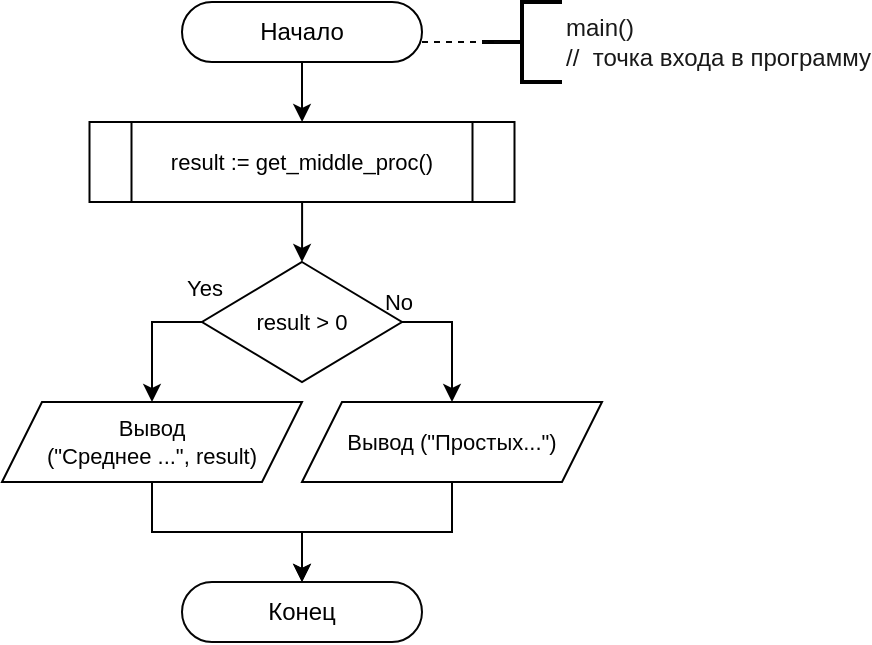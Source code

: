 <mxfile version="22.0.3" type="device">
  <diagram id="C5RBs43oDa-KdzZeNtuy" name="Page-1">
    <mxGraphModel dx="881" dy="1234" grid="1" gridSize="10" guides="1" tooltips="1" connect="1" arrows="1" fold="1" page="1" pageScale="1" pageWidth="827" pageHeight="1169" background="#ffffff" math="0" shadow="0">
      <root>
        <mxCell id="WIyWlLk6GJQsqaUBKTNV-0" />
        <mxCell id="WIyWlLk6GJQsqaUBKTNV-1" parent="WIyWlLk6GJQsqaUBKTNV-0" />
        <mxCell id="7rk8FqluITNVabQejNGv-0" style="edgeStyle=orthogonalEdgeStyle;rounded=0;orthogonalLoop=1;jettySize=auto;html=1;fillColor=none;strokeColor=#000000;" edge="1" parent="WIyWlLk6GJQsqaUBKTNV-1" source="WIyWlLk6GJQsqaUBKTNV-3" target="vsL5W6VhsvwQeHXMyWO6-37">
          <mxGeometry relative="1" as="geometry" />
        </mxCell>
        <mxCell id="WIyWlLk6GJQsqaUBKTNV-3" value="&lt;font color=&quot;#000000&quot;&gt;Начало&lt;/font&gt;" style="rounded=1;whiteSpace=wrap;html=1;fontSize=12;glass=0;strokeWidth=1;shadow=0;arcSize=50;strokeColor=#000000;fillColor=none;" parent="WIyWlLk6GJQsqaUBKTNV-1" vertex="1">
          <mxGeometry x="160" y="80" width="120" height="30" as="geometry" />
        </mxCell>
        <mxCell id="Qi15xtnJ09Df0GoSAWtn-0" value="&lt;font color=&quot;#191919&quot;&gt;main()&lt;br&gt;//&amp;nbsp; точка входа в программу&lt;br&gt;&lt;/font&gt;" style="strokeWidth=2;html=1;shape=mxgraph.flowchart.annotation_2;align=left;labelPosition=right;pointerEvents=1;strokeColor=#000000;" parent="WIyWlLk6GJQsqaUBKTNV-1" vertex="1">
          <mxGeometry x="310" y="80" width="40" height="40" as="geometry" />
        </mxCell>
        <mxCell id="Qi15xtnJ09Df0GoSAWtn-2" style="edgeStyle=orthogonalEdgeStyle;rounded=0;orthogonalLoop=1;jettySize=auto;html=1;entryX=0.27;entryY=0.5;entryDx=0;entryDy=0;entryPerimeter=0;dashed=1;endArrow=none;endFill=0;strokeColor=#050505;" parent="WIyWlLk6GJQsqaUBKTNV-1" source="WIyWlLk6GJQsqaUBKTNV-3" target="Qi15xtnJ09Df0GoSAWtn-0" edge="1">
          <mxGeometry relative="1" as="geometry">
            <Array as="points">
              <mxPoint x="310" y="100" />
              <mxPoint x="310" y="100" />
            </Array>
          </mxGeometry>
        </mxCell>
        <mxCell id="Qi15xtnJ09Df0GoSAWtn-17" value="&lt;font color=&quot;#000000&quot;&gt;Конец&lt;/font&gt;" style="rounded=1;whiteSpace=wrap;html=1;fontSize=12;glass=0;strokeWidth=1;shadow=0;arcSize=50;strokeColor=#050505;fillColor=none;" parent="WIyWlLk6GJQsqaUBKTNV-1" vertex="1">
          <mxGeometry x="160" y="370" width="120" height="30" as="geometry" />
        </mxCell>
        <mxCell id="vsL5W6VhsvwQeHXMyWO6-39" style="edgeStyle=orthogonalEdgeStyle;rounded=0;orthogonalLoop=1;jettySize=auto;html=1;strokeColor=#000000;exitX=0;exitY=0.5;exitDx=0;exitDy=0;exitPerimeter=0;" parent="WIyWlLk6GJQsqaUBKTNV-1" source="vsL5W6VhsvwQeHXMyWO6-10" target="vsL5W6VhsvwQeHXMyWO6-19" edge="1">
          <mxGeometry relative="1" as="geometry" />
        </mxCell>
        <mxCell id="vsL5W6VhsvwQeHXMyWO6-40" value="Yes" style="edgeLabel;html=1;align=center;verticalAlign=middle;resizable=0;points=[];labelBackgroundColor=none;fontColor=#000000;" parent="vsL5W6VhsvwQeHXMyWO6-39" vertex="1" connectable="0">
          <mxGeometry x="-0.563" relative="1" as="geometry">
            <mxPoint x="15" y="-17" as="offset" />
          </mxGeometry>
        </mxCell>
        <mxCell id="vsL5W6VhsvwQeHXMyWO6-42" style="edgeStyle=orthogonalEdgeStyle;rounded=0;orthogonalLoop=1;jettySize=auto;html=1;strokeColor=#000000;exitX=1;exitY=0.5;exitDx=0;exitDy=0;exitPerimeter=0;" parent="WIyWlLk6GJQsqaUBKTNV-1" source="vsL5W6VhsvwQeHXMyWO6-10" target="vsL5W6VhsvwQeHXMyWO6-41" edge="1">
          <mxGeometry relative="1" as="geometry" />
        </mxCell>
        <mxCell id="vsL5W6VhsvwQeHXMyWO6-43" value="No" style="edgeLabel;html=1;align=center;verticalAlign=middle;resizable=0;points=[];labelBackgroundColor=none;fontColor=#000000;" parent="vsL5W6VhsvwQeHXMyWO6-42" vertex="1" connectable="0">
          <mxGeometry x="-0.627" y="-1" relative="1" as="geometry">
            <mxPoint x="-14" y="-11" as="offset" />
          </mxGeometry>
        </mxCell>
        <mxCell id="vsL5W6VhsvwQeHXMyWO6-10" value="result &amp;gt; 0" style="strokeWidth=1;html=1;shape=mxgraph.flowchart.decision;whiteSpace=wrap;fontSize=11;fillColor=none;strokeColor=#000000;rounded=0;fontColor=#000000;fillColor=none;" parent="WIyWlLk6GJQsqaUBKTNV-1" vertex="1">
          <mxGeometry x="170" y="210" width="100" height="60" as="geometry" />
        </mxCell>
        <mxCell id="vsL5W6VhsvwQeHXMyWO6-45" style="edgeStyle=orthogonalEdgeStyle;rounded=0;orthogonalLoop=1;jettySize=auto;html=1;strokeColor=#000000;" parent="WIyWlLk6GJQsqaUBKTNV-1" source="vsL5W6VhsvwQeHXMyWO6-19" target="Qi15xtnJ09Df0GoSAWtn-17" edge="1">
          <mxGeometry relative="1" as="geometry" />
        </mxCell>
        <mxCell id="vsL5W6VhsvwQeHXMyWO6-19" value="&lt;font color=&quot;#030303&quot;&gt;Вывод &lt;br&gt;(&quot;Среднее ...&quot;, result)&lt;br&gt;&lt;/font&gt;" style="shape=parallelogram;perimeter=parallelogramPerimeter;whiteSpace=wrap;html=1;fixedSize=1;rounded=0;strokeColor=#000000;align=center;verticalAlign=middle;fontFamily=Helvetica;fontSize=11;fontColor=default;fillColor=none;" parent="WIyWlLk6GJQsqaUBKTNV-1" vertex="1">
          <mxGeometry x="70" y="280" width="150" height="40" as="geometry" />
        </mxCell>
        <mxCell id="vsL5W6VhsvwQeHXMyWO6-38" style="edgeStyle=orthogonalEdgeStyle;rounded=0;orthogonalLoop=1;jettySize=auto;html=1;strokeColor=#000000;" parent="WIyWlLk6GJQsqaUBKTNV-1" source="vsL5W6VhsvwQeHXMyWO6-37" target="vsL5W6VhsvwQeHXMyWO6-10" edge="1">
          <mxGeometry relative="1" as="geometry" />
        </mxCell>
        <mxCell id="vsL5W6VhsvwQeHXMyWO6-37" value="result := get_middle_proc()" style="shape=process;whiteSpace=wrap;html=1;backgroundOutline=1;fontSize=11;fillColor=none;strokeColor=#000000;fontColor=#000000;strokeWidth=1;rounded=0;" parent="WIyWlLk6GJQsqaUBKTNV-1" vertex="1">
          <mxGeometry x="113.75" y="140" width="212.5" height="40" as="geometry" />
        </mxCell>
        <mxCell id="vsL5W6VhsvwQeHXMyWO6-44" style="edgeStyle=orthogonalEdgeStyle;rounded=0;orthogonalLoop=1;jettySize=auto;html=1;strokeColor=#000000;" parent="WIyWlLk6GJQsqaUBKTNV-1" source="vsL5W6VhsvwQeHXMyWO6-41" target="Qi15xtnJ09Df0GoSAWtn-17" edge="1">
          <mxGeometry relative="1" as="geometry" />
        </mxCell>
        <mxCell id="vsL5W6VhsvwQeHXMyWO6-41" value="&lt;font color=&quot;#030303&quot;&gt;Вывод (&quot;Простых...&quot;)&lt;br&gt;&lt;/font&gt;" style="shape=parallelogram;perimeter=parallelogramPerimeter;whiteSpace=wrap;html=1;fixedSize=1;rounded=0;strokeColor=#000000;align=center;verticalAlign=middle;fontFamily=Helvetica;fontSize=11;fontColor=default;fillColor=none;" parent="WIyWlLk6GJQsqaUBKTNV-1" vertex="1">
          <mxGeometry x="220" y="280" width="150" height="40" as="geometry" />
        </mxCell>
      </root>
    </mxGraphModel>
  </diagram>
</mxfile>
